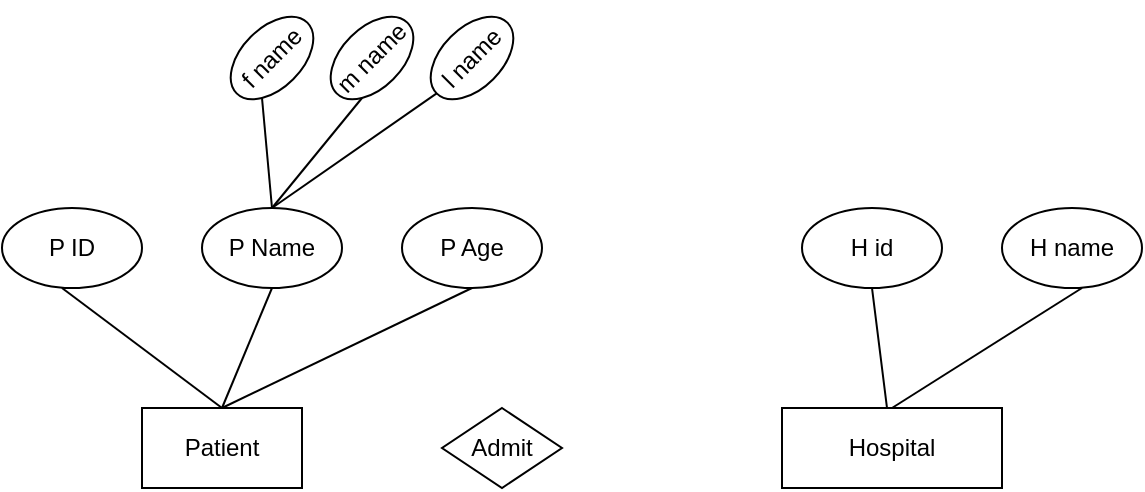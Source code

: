<mxfile version="20.8.3" type="github">
  <diagram id="QoYsucnsbwY8ZTC6KN19" name="Page-1">
    <mxGraphModel dx="1114" dy="608" grid="1" gridSize="10" guides="1" tooltips="1" connect="1" arrows="1" fold="1" page="1" pageScale="1" pageWidth="850" pageHeight="1100" math="0" shadow="0">
      <root>
        <mxCell id="0" />
        <mxCell id="1" parent="0" />
        <mxCell id="-RP_xck8i3FuEqNdH6V9-1" value="Patient" style="rounded=0;whiteSpace=wrap;html=1;" vertex="1" parent="1">
          <mxGeometry x="160" y="240" width="80" height="40" as="geometry" />
        </mxCell>
        <mxCell id="-RP_xck8i3FuEqNdH6V9-2" value="P Age" style="ellipse;whiteSpace=wrap;html=1;" vertex="1" parent="1">
          <mxGeometry x="290" y="140" width="70" height="40" as="geometry" />
        </mxCell>
        <mxCell id="-RP_xck8i3FuEqNdH6V9-3" value="P Name" style="ellipse;whiteSpace=wrap;html=1;" vertex="1" parent="1">
          <mxGeometry x="190" y="140" width="70" height="40" as="geometry" />
        </mxCell>
        <mxCell id="-RP_xck8i3FuEqNdH6V9-4" value="P ID" style="ellipse;whiteSpace=wrap;html=1;" vertex="1" parent="1">
          <mxGeometry x="90" y="140" width="70" height="40" as="geometry" />
        </mxCell>
        <mxCell id="-RP_xck8i3FuEqNdH6V9-5" value="" style="endArrow=none;html=1;rounded=0;exitX=0.5;exitY=0;exitDx=0;exitDy=0;" edge="1" parent="1" source="-RP_xck8i3FuEqNdH6V9-1">
          <mxGeometry width="50" height="50" relative="1" as="geometry">
            <mxPoint x="70" y="230" as="sourcePoint" />
            <mxPoint x="120" y="180" as="targetPoint" />
          </mxGeometry>
        </mxCell>
        <mxCell id="-RP_xck8i3FuEqNdH6V9-6" value="" style="endArrow=none;html=1;rounded=0;entryX=0.5;entryY=1;entryDx=0;entryDy=0;" edge="1" parent="1" target="-RP_xck8i3FuEqNdH6V9-3">
          <mxGeometry width="50" height="50" relative="1" as="geometry">
            <mxPoint x="200" y="240" as="sourcePoint" />
            <mxPoint x="230" y="180" as="targetPoint" />
          </mxGeometry>
        </mxCell>
        <mxCell id="-RP_xck8i3FuEqNdH6V9-7" value="" style="endArrow=none;html=1;rounded=0;entryX=0.5;entryY=1;entryDx=0;entryDy=0;exitX=0.5;exitY=0;exitDx=0;exitDy=0;" edge="1" parent="1" source="-RP_xck8i3FuEqNdH6V9-1" target="-RP_xck8i3FuEqNdH6V9-2">
          <mxGeometry width="50" height="50" relative="1" as="geometry">
            <mxPoint x="400" y="340" as="sourcePoint" />
            <mxPoint x="450" y="290" as="targetPoint" />
          </mxGeometry>
        </mxCell>
        <mxCell id="-RP_xck8i3FuEqNdH6V9-8" value="l name" style="ellipse;whiteSpace=wrap;html=1;rotation=-45;" vertex="1" parent="1">
          <mxGeometry x="300" y="50" width="50" height="30" as="geometry" />
        </mxCell>
        <mxCell id="-RP_xck8i3FuEqNdH6V9-9" value="m name" style="ellipse;whiteSpace=wrap;html=1;rotation=-45;" vertex="1" parent="1">
          <mxGeometry x="250" y="50" width="50" height="30" as="geometry" />
        </mxCell>
        <mxCell id="-RP_xck8i3FuEqNdH6V9-10" value="f name" style="ellipse;whiteSpace=wrap;html=1;rotation=-45;" vertex="1" parent="1">
          <mxGeometry x="200" y="50" width="50" height="30" as="geometry" />
        </mxCell>
        <mxCell id="-RP_xck8i3FuEqNdH6V9-11" value="Admit" style="rhombus;whiteSpace=wrap;html=1;" vertex="1" parent="1">
          <mxGeometry x="310" y="240" width="60" height="40" as="geometry" />
        </mxCell>
        <mxCell id="-RP_xck8i3FuEqNdH6V9-12" value="" style="endArrow=none;html=1;rounded=0;entryX=0;entryY=1;entryDx=0;entryDy=0;exitX=0.5;exitY=0;exitDx=0;exitDy=0;" edge="1" parent="1" source="-RP_xck8i3FuEqNdH6V9-3" target="-RP_xck8i3FuEqNdH6V9-10">
          <mxGeometry width="50" height="50" relative="1" as="geometry">
            <mxPoint x="400" y="340" as="sourcePoint" />
            <mxPoint x="450" y="290" as="targetPoint" />
          </mxGeometry>
        </mxCell>
        <mxCell id="-RP_xck8i3FuEqNdH6V9-13" value="" style="endArrow=none;html=1;rounded=0;entryX=0;entryY=0.5;entryDx=0;entryDy=0;exitX=0.5;exitY=0;exitDx=0;exitDy=0;" edge="1" parent="1" source="-RP_xck8i3FuEqNdH6V9-3" target="-RP_xck8i3FuEqNdH6V9-8">
          <mxGeometry width="50" height="50" relative="1" as="geometry">
            <mxPoint x="400" y="340" as="sourcePoint" />
            <mxPoint x="450" y="290" as="targetPoint" />
          </mxGeometry>
        </mxCell>
        <mxCell id="-RP_xck8i3FuEqNdH6V9-14" value="" style="endArrow=none;html=1;rounded=0;entryX=0;entryY=1;entryDx=0;entryDy=0;exitX=0.5;exitY=0;exitDx=0;exitDy=0;" edge="1" parent="1" source="-RP_xck8i3FuEqNdH6V9-3" target="-RP_xck8i3FuEqNdH6V9-9">
          <mxGeometry width="50" height="50" relative="1" as="geometry">
            <mxPoint x="400" y="340" as="sourcePoint" />
            <mxPoint x="450" y="290" as="targetPoint" />
          </mxGeometry>
        </mxCell>
        <mxCell id="-RP_xck8i3FuEqNdH6V9-15" value="Hospital" style="rounded=0;whiteSpace=wrap;html=1;" vertex="1" parent="1">
          <mxGeometry x="480" y="240" width="110" height="40" as="geometry" />
        </mxCell>
        <mxCell id="-RP_xck8i3FuEqNdH6V9-16" value="H id" style="ellipse;whiteSpace=wrap;html=1;" vertex="1" parent="1">
          <mxGeometry x="490" y="140" width="70" height="40" as="geometry" />
        </mxCell>
        <mxCell id="-RP_xck8i3FuEqNdH6V9-17" value="H name" style="ellipse;whiteSpace=wrap;html=1;" vertex="1" parent="1">
          <mxGeometry x="590" y="140" width="70" height="40" as="geometry" />
        </mxCell>
        <mxCell id="-RP_xck8i3FuEqNdH6V9-18" value="" style="endArrow=none;html=1;rounded=0;entryX=0.5;entryY=1;entryDx=0;entryDy=0;" edge="1" parent="1" source="-RP_xck8i3FuEqNdH6V9-15" target="-RP_xck8i3FuEqNdH6V9-16">
          <mxGeometry width="50" height="50" relative="1" as="geometry">
            <mxPoint x="400" y="340" as="sourcePoint" />
            <mxPoint x="450" y="290" as="targetPoint" />
          </mxGeometry>
        </mxCell>
        <mxCell id="-RP_xck8i3FuEqNdH6V9-19" value="" style="endArrow=none;html=1;rounded=0;exitX=0.5;exitY=0;exitDx=0;exitDy=0;" edge="1" parent="1" source="-RP_xck8i3FuEqNdH6V9-15">
          <mxGeometry width="50" height="50" relative="1" as="geometry">
            <mxPoint x="580" y="230" as="sourcePoint" />
            <mxPoint x="630" y="180" as="targetPoint" />
          </mxGeometry>
        </mxCell>
      </root>
    </mxGraphModel>
  </diagram>
</mxfile>
